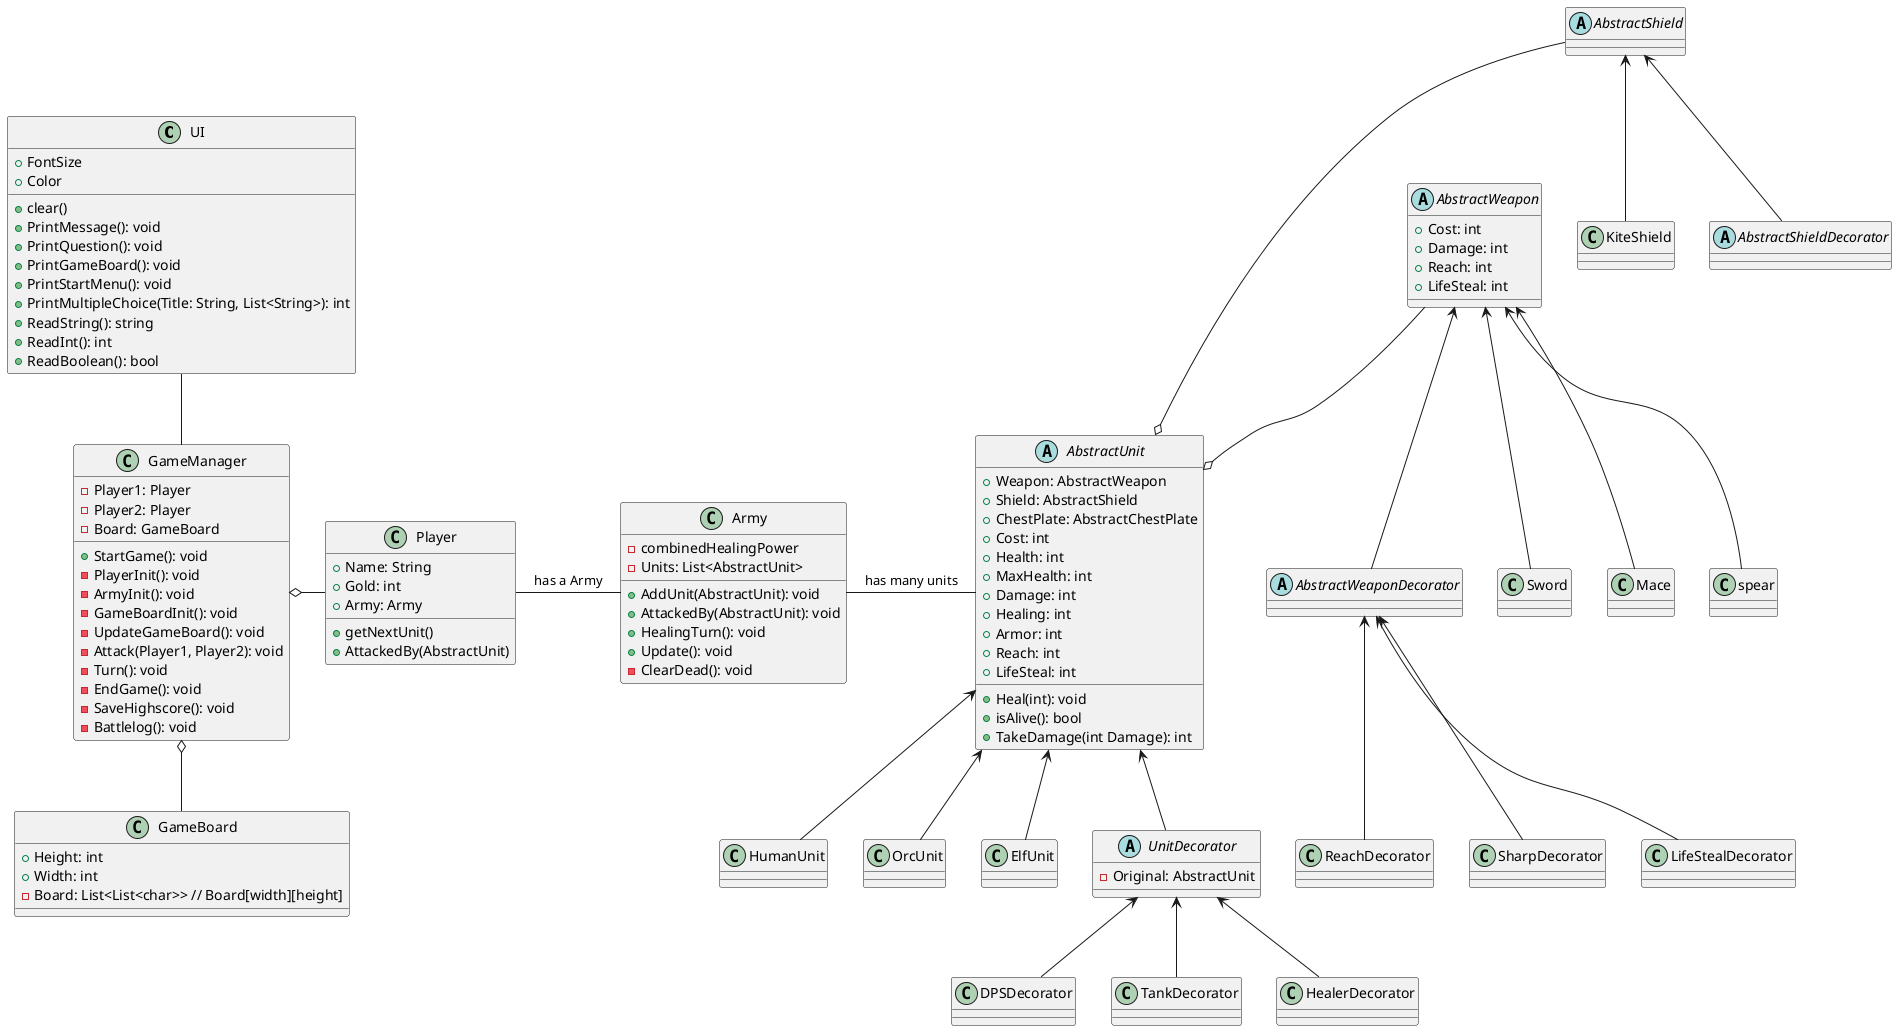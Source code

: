 @startuml
'https://plantuml.com/class-diagram
class UI{
+ FontSize
+ Color
+ clear()
+ PrintMessage(): void
+ PrintQuestion(): void
+ PrintGameBoard(): void
+ PrintStartMenu(): void
+ PrintMultipleChoice(Title: String, List<String>): int
+ ReadString(): string
+ ReadInt(): int
+ ReadBoolean(): bool
}
class GameManager{
- Player1: Player
- Player2: Player
- Board: GameBoard 
+ StartGame(): void
- PlayerInit(): void
- ArmyInit(): void
- GameBoardInit(): void
- UpdateGameBoard(): void
- Attack(Player1, Player2): void
- Turn(): void
- EndGame(): void
- SaveHighscore(): void
- Battlelog(): void
}
class GameBoard{
+ Height: int
+ Width: int
- Board: List<List<char>> // Board[width][height]
}


class Army {
- combinedHealingPower
- Units: List<AbstractUnit>
+ AddUnit(AbstractUnit): void
+ AttackedBy(AbstractUnit): void
+ HealingTurn(): void
+ Update(): void
- ClearDead(): void
}
class Player{
+ Name: String
+ Gold: int
+ Army: Army
+ getNextUnit()
+ AttackedBy(AbstractUnit)
}

abstract class AbstractUnit{
+ Weapon: AbstractWeapon
+ Shield: AbstractShield
+ ChestPlate: AbstractChestPlate
+ Cost: int
+ Health: int
+ MaxHealth: int
+ Damage: int
+ Healing: int
+ Armor: int
+ Reach: int
+ Heal(int): void
+ LifeSteal: int
+ isAlive(): bool
+ TakeDamage(int Damage): int
}
class HumanUnit
class OrcUnit
class ElfUnit
abstract class UnitDecorator{
- Original: AbstractUnit
}
class DPSDecorator
class TankDecorator
class HealerDecorator

abstract class AbstractWeapon{
+ Cost: int
+ Damage: int
+ Reach: int
+ LifeSteal: int
}

abstract class AbstractWeaponDecorator
class ReachDecorator
class SharpDecorator
class LifeStealDecorator

abstract class AbstractShield
class KiteShield

abstract class AbstractShieldDecorator

class Sword
class Mace
class spear

AbstractShield <-- AbstractShieldDecorator
AbstractShield <-- KiteShield

AbstractWeapon <-- AbstractWeaponDecorator
AbstractWeapon <-- Sword
AbstractWeapon <-- Mace
AbstractWeapon <-- spear

AbstractWeaponDecorator <-- ReachDecorator
AbstractWeaponDecorator <-- SharpDecorator
AbstractWeaponDecorator <-- LifeStealDecorator

UI -- GameManager
GameManager o- Player
GameManager o-- GameBoard
Player - Army : has a Army
Army - AbstractUnit : has many units
AbstractWeapon --o AbstractUnit
AbstractShield ---o AbstractUnit
AbstractUnit <-- HumanUnit
AbstractUnit <-- OrcUnit
AbstractUnit <-- ElfUnit
AbstractUnit <-- UnitDecorator
UnitDecorator <-- TankDecorator
UnitDecorator <-- DPSDecorator
UnitDecorator <-- HealerDecorator





@enduml